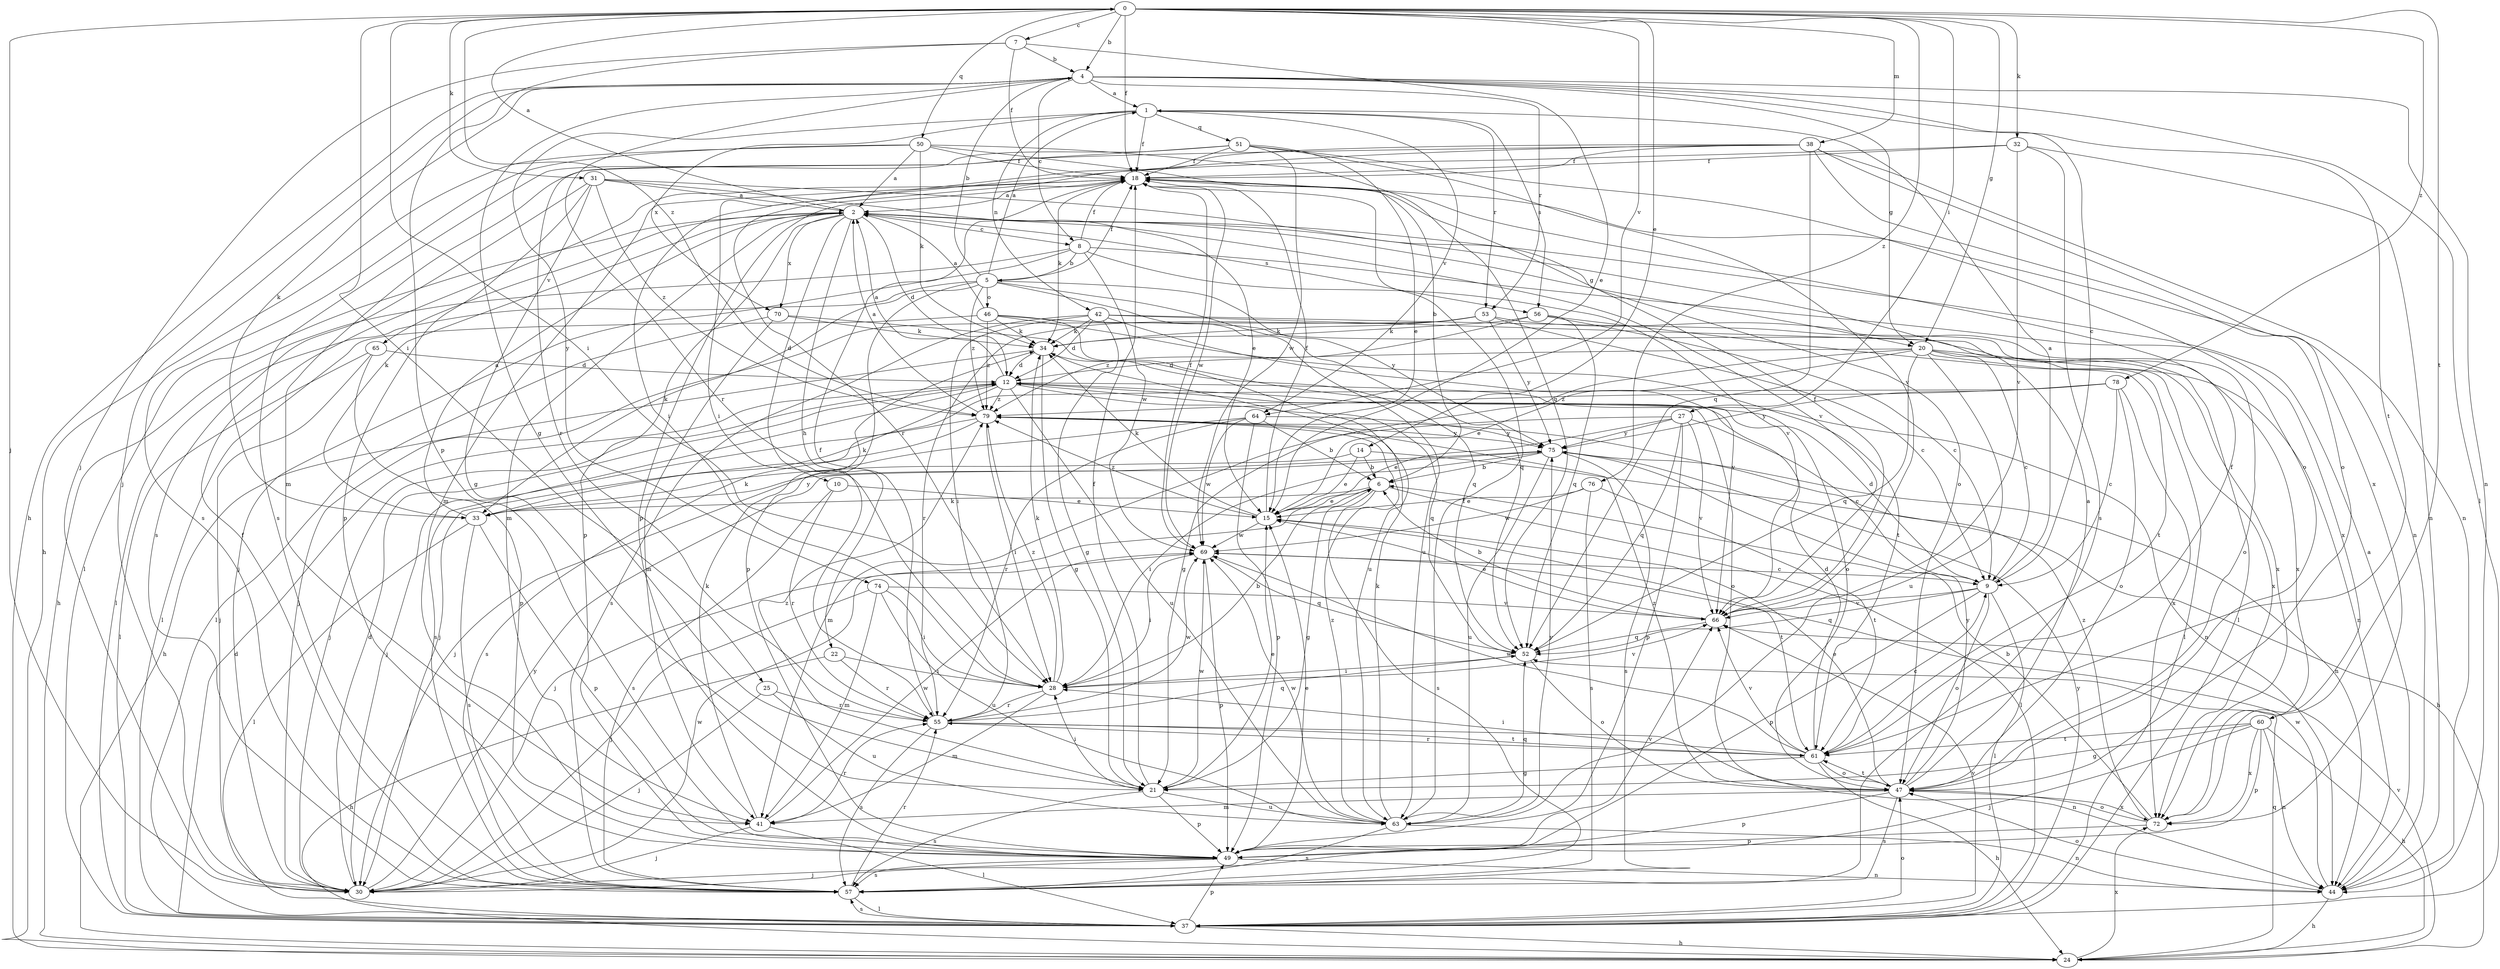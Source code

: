 strict digraph  {
0;
1;
2;
4;
5;
6;
7;
8;
9;
10;
12;
14;
15;
18;
20;
21;
22;
24;
25;
27;
28;
30;
31;
32;
33;
34;
37;
38;
41;
42;
44;
46;
47;
49;
50;
51;
52;
53;
55;
56;
57;
60;
61;
63;
64;
65;
66;
69;
70;
72;
74;
75;
76;
78;
79;
0 -> 4  [label=b];
0 -> 7  [label=c];
0 -> 14  [label=e];
0 -> 18  [label=f];
0 -> 20  [label=g];
0 -> 25  [label=i];
0 -> 27  [label=i];
0 -> 28  [label=i];
0 -> 30  [label=j];
0 -> 31  [label=k];
0 -> 32  [label=k];
0 -> 38  [label=m];
0 -> 50  [label=q];
0 -> 60  [label=t];
0 -> 64  [label=v];
0 -> 76  [label=z];
0 -> 78  [label=z];
0 -> 79  [label=z];
1 -> 18  [label=f];
1 -> 42  [label=n];
1 -> 51  [label=q];
1 -> 53  [label=r];
1 -> 56  [label=s];
1 -> 64  [label=v];
1 -> 70  [label=x];
1 -> 74  [label=y];
2 -> 0  [label=a];
2 -> 8  [label=c];
2 -> 10  [label=d];
2 -> 12  [label=d];
2 -> 20  [label=g];
2 -> 22  [label=h];
2 -> 33  [label=k];
2 -> 37  [label=l];
2 -> 41  [label=m];
2 -> 49  [label=p];
2 -> 56  [label=s];
2 -> 65  [label=v];
2 -> 66  [label=v];
2 -> 70  [label=x];
4 -> 1  [label=a];
4 -> 8  [label=c];
4 -> 9  [label=c];
4 -> 20  [label=g];
4 -> 21  [label=g];
4 -> 24  [label=h];
4 -> 30  [label=j];
4 -> 33  [label=k];
4 -> 37  [label=l];
4 -> 44  [label=n];
4 -> 53  [label=r];
4 -> 55  [label=r];
4 -> 61  [label=t];
5 -> 1  [label=a];
5 -> 4  [label=b];
5 -> 18  [label=f];
5 -> 33  [label=k];
5 -> 37  [label=l];
5 -> 46  [label=o];
5 -> 49  [label=p];
5 -> 52  [label=q];
5 -> 63  [label=u];
5 -> 75  [label=y];
5 -> 79  [label=z];
6 -> 15  [label=e];
6 -> 21  [label=g];
6 -> 30  [label=j];
6 -> 33  [label=k];
6 -> 37  [label=l];
6 -> 57  [label=s];
7 -> 4  [label=b];
7 -> 15  [label=e];
7 -> 18  [label=f];
7 -> 30  [label=j];
7 -> 49  [label=p];
8 -> 5  [label=b];
8 -> 18  [label=f];
8 -> 24  [label=h];
8 -> 30  [label=j];
8 -> 66  [label=v];
8 -> 69  [label=w];
8 -> 72  [label=x];
9 -> 1  [label=a];
9 -> 12  [label=d];
9 -> 37  [label=l];
9 -> 47  [label=o];
9 -> 49  [label=p];
9 -> 52  [label=q];
9 -> 66  [label=v];
10 -> 15  [label=e];
10 -> 55  [label=r];
10 -> 57  [label=s];
12 -> 2  [label=a];
12 -> 30  [label=j];
12 -> 33  [label=k];
12 -> 44  [label=n];
12 -> 47  [label=o];
12 -> 52  [label=q];
12 -> 57  [label=s];
12 -> 63  [label=u];
12 -> 79  [label=z];
14 -> 6  [label=b];
14 -> 15  [label=e];
14 -> 24  [label=h];
14 -> 33  [label=k];
15 -> 18  [label=f];
15 -> 34  [label=k];
15 -> 61  [label=t];
15 -> 69  [label=w];
15 -> 79  [label=z];
18 -> 2  [label=a];
18 -> 34  [label=k];
18 -> 41  [label=m];
18 -> 44  [label=n];
18 -> 49  [label=p];
18 -> 69  [label=w];
20 -> 9  [label=c];
20 -> 12  [label=d];
20 -> 15  [label=e];
20 -> 21  [label=g];
20 -> 37  [label=l];
20 -> 44  [label=n];
20 -> 52  [label=q];
20 -> 63  [label=u];
20 -> 72  [label=x];
21 -> 15  [label=e];
21 -> 18  [label=f];
21 -> 28  [label=i];
21 -> 49  [label=p];
21 -> 57  [label=s];
21 -> 63  [label=u];
21 -> 69  [label=w];
21 -> 79  [label=z];
22 -> 24  [label=h];
22 -> 28  [label=i];
22 -> 55  [label=r];
24 -> 52  [label=q];
24 -> 66  [label=v];
24 -> 72  [label=x];
25 -> 30  [label=j];
25 -> 55  [label=r];
25 -> 63  [label=u];
27 -> 9  [label=c];
27 -> 15  [label=e];
27 -> 41  [label=m];
27 -> 49  [label=p];
27 -> 52  [label=q];
27 -> 66  [label=v];
27 -> 75  [label=y];
28 -> 6  [label=b];
28 -> 34  [label=k];
28 -> 41  [label=m];
28 -> 55  [label=r];
28 -> 66  [label=v];
28 -> 79  [label=z];
30 -> 12  [label=d];
30 -> 69  [label=w];
30 -> 75  [label=y];
31 -> 2  [label=a];
31 -> 15  [label=e];
31 -> 21  [label=g];
31 -> 47  [label=o];
31 -> 49  [label=p];
31 -> 57  [label=s];
31 -> 79  [label=z];
32 -> 18  [label=f];
32 -> 28  [label=i];
32 -> 44  [label=n];
32 -> 57  [label=s];
32 -> 66  [label=v];
33 -> 2  [label=a];
33 -> 37  [label=l];
33 -> 49  [label=p];
33 -> 57  [label=s];
33 -> 75  [label=y];
34 -> 12  [label=d];
34 -> 21  [label=g];
34 -> 24  [label=h];
34 -> 47  [label=o];
37 -> 12  [label=d];
37 -> 24  [label=h];
37 -> 47  [label=o];
37 -> 49  [label=p];
37 -> 57  [label=s];
37 -> 66  [label=v];
37 -> 75  [label=y];
38 -> 18  [label=f];
38 -> 28  [label=i];
38 -> 41  [label=m];
38 -> 44  [label=n];
38 -> 47  [label=o];
38 -> 52  [label=q];
38 -> 55  [label=r];
38 -> 72  [label=x];
41 -> 30  [label=j];
41 -> 34  [label=k];
41 -> 37  [label=l];
41 -> 55  [label=r];
41 -> 69  [label=w];
42 -> 12  [label=d];
42 -> 21  [label=g];
42 -> 28  [label=i];
42 -> 34  [label=k];
42 -> 37  [label=l];
42 -> 57  [label=s];
42 -> 66  [label=v];
42 -> 72  [label=x];
44 -> 2  [label=a];
44 -> 24  [label=h];
44 -> 47  [label=o];
44 -> 69  [label=w];
46 -> 2  [label=a];
46 -> 34  [label=k];
46 -> 37  [label=l];
46 -> 61  [label=t];
46 -> 63  [label=u];
46 -> 72  [label=x];
46 -> 79  [label=z];
47 -> 2  [label=a];
47 -> 15  [label=e];
47 -> 41  [label=m];
47 -> 49  [label=p];
47 -> 57  [label=s];
47 -> 61  [label=t];
47 -> 72  [label=x];
47 -> 75  [label=y];
47 -> 79  [label=z];
49 -> 15  [label=e];
49 -> 30  [label=j];
49 -> 44  [label=n];
49 -> 57  [label=s];
49 -> 66  [label=v];
50 -> 2  [label=a];
50 -> 6  [label=b];
50 -> 18  [label=f];
50 -> 24  [label=h];
50 -> 34  [label=k];
50 -> 52  [label=q];
50 -> 57  [label=s];
51 -> 15  [label=e];
51 -> 18  [label=f];
51 -> 47  [label=o];
51 -> 55  [label=r];
51 -> 57  [label=s];
51 -> 66  [label=v];
51 -> 69  [label=w];
52 -> 28  [label=i];
52 -> 47  [label=o];
53 -> 9  [label=c];
53 -> 30  [label=j];
53 -> 34  [label=k];
53 -> 47  [label=o];
53 -> 55  [label=r];
53 -> 75  [label=y];
55 -> 18  [label=f];
55 -> 44  [label=n];
55 -> 52  [label=q];
55 -> 57  [label=s];
55 -> 61  [label=t];
55 -> 69  [label=w];
56 -> 9  [label=c];
56 -> 34  [label=k];
56 -> 52  [label=q];
56 -> 61  [label=t];
56 -> 79  [label=z];
57 -> 18  [label=f];
57 -> 37  [label=l];
57 -> 55  [label=r];
60 -> 21  [label=g];
60 -> 24  [label=h];
60 -> 30  [label=j];
60 -> 44  [label=n];
60 -> 49  [label=p];
60 -> 61  [label=t];
60 -> 72  [label=x];
61 -> 9  [label=c];
61 -> 12  [label=d];
61 -> 18  [label=f];
61 -> 21  [label=g];
61 -> 24  [label=h];
61 -> 28  [label=i];
61 -> 47  [label=o];
61 -> 55  [label=r];
61 -> 66  [label=v];
61 -> 69  [label=w];
63 -> 18  [label=f];
63 -> 34  [label=k];
63 -> 44  [label=n];
63 -> 52  [label=q];
63 -> 57  [label=s];
63 -> 69  [label=w];
63 -> 75  [label=y];
63 -> 79  [label=z];
64 -> 6  [label=b];
64 -> 30  [label=j];
64 -> 49  [label=p];
64 -> 55  [label=r];
64 -> 69  [label=w];
64 -> 75  [label=y];
65 -> 12  [label=d];
65 -> 30  [label=j];
65 -> 37  [label=l];
65 -> 49  [label=p];
66 -> 6  [label=b];
66 -> 15  [label=e];
66 -> 18  [label=f];
66 -> 52  [label=q];
69 -> 9  [label=c];
69 -> 18  [label=f];
69 -> 28  [label=i];
69 -> 49  [label=p];
69 -> 52  [label=q];
70 -> 34  [label=k];
70 -> 37  [label=l];
70 -> 41  [label=m];
70 -> 52  [label=q];
72 -> 6  [label=b];
72 -> 47  [label=o];
72 -> 49  [label=p];
72 -> 79  [label=z];
74 -> 28  [label=i];
74 -> 30  [label=j];
74 -> 41  [label=m];
74 -> 63  [label=u];
74 -> 66  [label=v];
75 -> 6  [label=b];
75 -> 28  [label=i];
75 -> 44  [label=n];
75 -> 57  [label=s];
75 -> 63  [label=u];
76 -> 15  [label=e];
76 -> 57  [label=s];
76 -> 61  [label=t];
76 -> 69  [label=w];
78 -> 9  [label=c];
78 -> 30  [label=j];
78 -> 47  [label=o];
78 -> 72  [label=x];
78 -> 75  [label=y];
78 -> 79  [label=z];
79 -> 2  [label=a];
79 -> 28  [label=i];
79 -> 30  [label=j];
79 -> 57  [label=s];
79 -> 75  [label=y];
}
